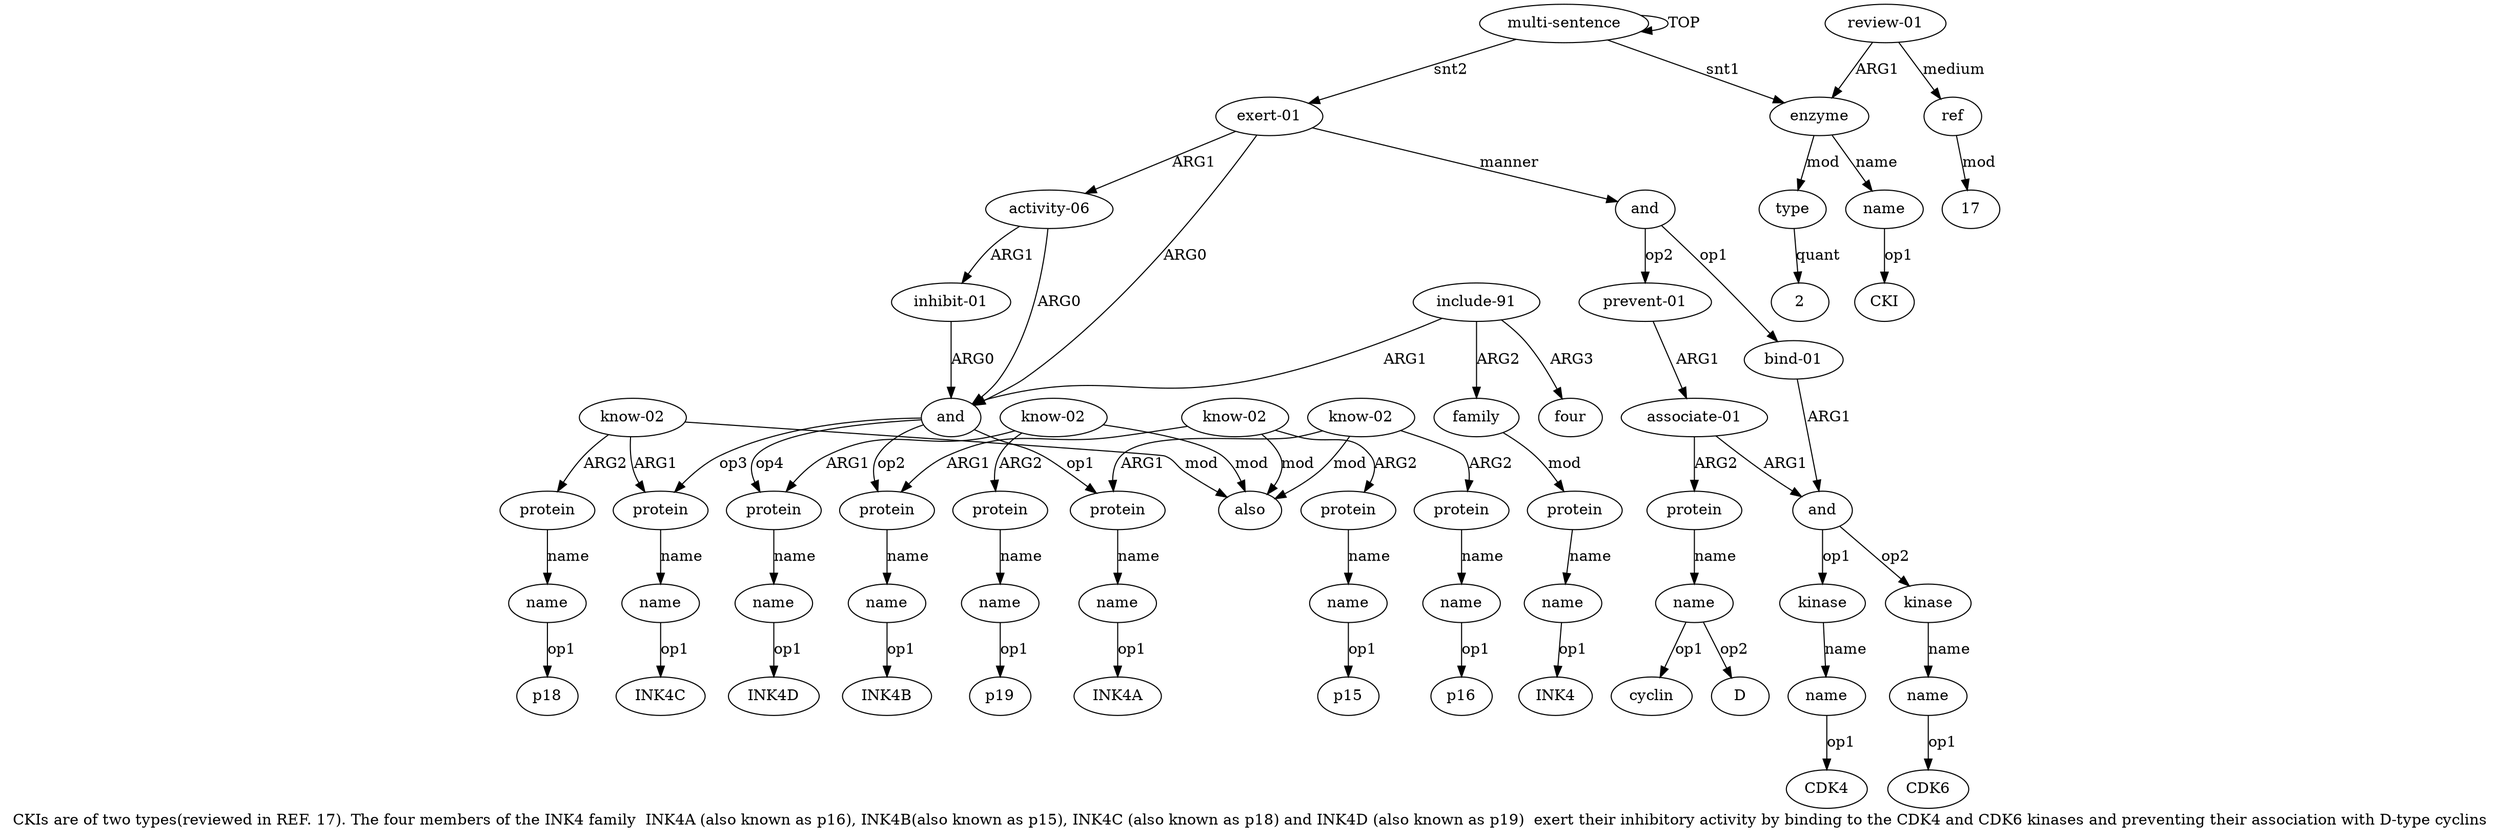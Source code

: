 digraph  {
	graph [label="CKIs are of two types(reviewed in REF. 17). The four members of the INK4 family  INK4A (also known as p16), INK4B(also known as \
p15), INK4C (also known as p18) and INK4D (also known as p19)  exert their inhibitory activity by binding to the CDK4 and CDK6 kinases \
and preventing their association with D-type cyclins"];
	node [label="\N"];
	a20	 [color=black,
		gold_ind=20,
		gold_label=name,
		label=name,
		test_ind=20,
		test_label=name];
	"a20 INK4C"	 [color=black,
		gold_ind=-1,
		gold_label=INK4C,
		label=INK4C,
		test_ind=-1,
		test_label=INK4C];
	a20 -> "a20 INK4C" [key=0,
	color=black,
	gold_label=op1,
	label=op1,
	test_label=op1];
a21 [color=black,
	gold_ind=21,
	gold_label="know-02",
	label="know-02",
	test_ind=21,
	test_label="know-02"];
a22 [color=black,
	gold_ind=22,
	gold_label=protein,
	label=protein,
	test_ind=22,
	test_label=protein];
a21 -> a22 [key=0,
color=black,
gold_label=ARG2,
label=ARG2,
test_label=ARG2];
a13 [color=black,
gold_ind=13,
gold_label=also,
label=also,
test_ind=13,
test_label=also];
a21 -> a13 [key=0,
color=black,
gold_label=mod,
label=mod,
test_label=mod];
a19 [color=black,
gold_ind=19,
gold_label=protein,
label=protein,
test_ind=19,
test_label=protein];
a21 -> a19 [key=0,
color=black,
gold_label=ARG1,
label=ARG1,
test_label=ARG1];
a23 [color=black,
gold_ind=23,
gold_label=name,
label=name,
test_ind=23,
test_label=name];
a22 -> a23 [key=0,
color=black,
gold_label=name,
label=name,
test_label=name];
"a23 p18" [color=black,
gold_ind=-1,
gold_label=p18,
label=p18,
test_ind=-1,
test_label=p18];
a23 -> "a23 p18" [key=0,
color=black,
gold_label=op1,
label=op1,
test_label=op1];
a24 [color=black,
gold_ind=24,
gold_label=protein,
label=protein,
test_ind=24,
test_label=protein];
a25 [color=black,
gold_ind=25,
gold_label=name,
label=name,
test_ind=25,
test_label=name];
a24 -> a25 [key=0,
color=black,
gold_label=name,
label=name,
test_label=name];
"a25 INK4D" [color=black,
gold_ind=-1,
gold_label=INK4D,
label=INK4D,
test_ind=-1,
test_label=INK4D];
a25 -> "a25 INK4D" [key=0,
color=black,
gold_label=op1,
label=op1,
test_label=op1];
a26 [color=black,
gold_ind=26,
gold_label="know-02",
label="know-02",
test_ind=26,
test_label="know-02"];
a26 -> a24 [key=0,
color=black,
gold_label=ARG1,
label=ARG1,
test_label=ARG1];
a27 [color=black,
gold_ind=27,
gold_label=protein,
label=protein,
test_ind=27,
test_label=protein];
a26 -> a27 [key=0,
color=black,
gold_label=ARG2,
label=ARG2,
test_label=ARG2];
a26 -> a13 [key=0,
color=black,
gold_label=mod,
label=mod,
test_label=mod];
a28 [color=black,
gold_ind=28,
gold_label=name,
label=name,
test_ind=28,
test_label=name];
a27 -> a28 [key=0,
color=black,
gold_label=name,
label=name,
test_label=name];
"a28 p19" [color=black,
gold_ind=-1,
gold_label=p19,
label=p19,
test_ind=-1,
test_label=p19];
a28 -> "a28 p19" [key=0,
color=black,
gold_label=op1,
label=op1,
test_label=op1];
a29 [color=black,
gold_ind=29,
gold_label="include-91",
label="include-91",
test_ind=29,
test_label="include-91"];
a30 [color=black,
gold_ind=30,
gold_label=family,
label=family,
test_ind=30,
test_label=family];
a29 -> a30 [key=0,
color=black,
gold_label=ARG2,
label=ARG2,
test_label=ARG2];
a33 [color=black,
gold_ind=33,
gold_label=four,
label=four,
test_ind=33,
test_label=four];
a29 -> a33 [key=0,
color=black,
gold_label=ARG3,
label=ARG3,
test_label=ARG3];
a7 [color=black,
gold_ind=7,
gold_label=and,
label=and,
test_ind=7,
test_label=and];
a29 -> a7 [key=0,
color=black,
gold_label=ARG1,
label=ARG1,
test_label=ARG1];
a31 [color=black,
gold_ind=31,
gold_label=protein,
label=protein,
test_ind=31,
test_label=protein];
a32 [color=black,
gold_ind=32,
gold_label=name,
label=name,
test_ind=32,
test_label=name];
a31 -> a32 [key=0,
color=black,
gold_label=name,
label=name,
test_label=name];
"a18 p15" [color=black,
gold_ind=-1,
gold_label=p15,
label=p15,
test_ind=-1,
test_label=p15];
a30 -> a31 [key=0,
color=black,
gold_label=mod,
label=mod,
test_label=mod];
"a5 17" [color=black,
gold_ind=-1,
gold_label=17,
label=17,
test_ind=-1,
test_label=17];
a37 [color=black,
gold_ind=37,
gold_label="bind-01",
label="bind-01",
test_ind=37,
test_label="bind-01"];
a38 [color=black,
gold_ind=38,
gold_label=and,
label=and,
test_ind=38,
test_label=and];
a37 -> a38 [key=0,
color=black,
gold_label=ARG1,
label=ARG1,
test_label=ARG1];
a36 [color=black,
gold_ind=36,
gold_label=and,
label=and,
test_ind=36,
test_label=and];
a36 -> a37 [key=0,
color=black,
gold_label=op1,
label=op1,
test_label=op1];
a43 [color=black,
gold_ind=43,
gold_label="prevent-01",
label="prevent-01",
test_ind=43,
test_label="prevent-01"];
a36 -> a43 [key=0,
color=black,
gold_label=op2,
label=op2,
test_label=op2];
"a46 cyclin" [color=black,
gold_ind=-1,
gold_label=cyclin,
label=cyclin,
test_ind=-1,
test_label=cyclin];
a35 [color=black,
gold_ind=35,
gold_label="inhibit-01",
label="inhibit-01",
test_ind=35,
test_label="inhibit-01"];
a35 -> a7 [key=0,
color=black,
gold_label=ARG0,
label=ARG0,
test_label=ARG0];
"a3 2" [color=black,
gold_ind=-1,
gold_label=2,
label=2,
test_ind=-1,
test_label=2];
"a46 D" [color=black,
gold_ind=-1,
gold_label=D,
label=D,
test_ind=-1,
test_label=D];
a34 [color=black,
gold_ind=34,
gold_label="activity-06",
label="activity-06",
test_ind=34,
test_label="activity-06"];
a34 -> a35 [key=0,
color=black,
gold_label=ARG1,
label=ARG1,
test_label=ARG1];
a34 -> a7 [key=0,
color=black,
gold_label=ARG0,
label=ARG0,
test_label=ARG0];
"a12 p16" [color=black,
gold_ind=-1,
gold_label=p16,
label=p16,
test_ind=-1,
test_label=p16];
"a9 INK4A" [color=black,
gold_ind=-1,
gold_label=INK4A,
label=INK4A,
test_ind=-1,
test_label=INK4A];
"a32 INK4" [color=black,
gold_ind=-1,
gold_label=INK4,
label=INK4,
test_ind=-1,
test_label=INK4];
a32 -> "a32 INK4" [key=0,
color=black,
gold_label=op1,
label=op1,
test_label=op1];
"a42 CDK6" [color=black,
gold_ind=-1,
gold_label=CDK6,
label=CDK6,
test_ind=-1,
test_label=CDK6];
a15 [color=black,
gold_ind=15,
gold_label=name,
label=name,
test_ind=15,
test_label=name];
"a15 INK4B" [color=black,
gold_ind=-1,
gold_label=INK4B,
label=INK4B,
test_ind=-1,
test_label=INK4B];
a15 -> "a15 INK4B" [key=0,
color=black,
gold_label=op1,
label=op1,
test_label=op1];
a14 [color=black,
gold_ind=14,
gold_label=protein,
label=protein,
test_ind=14,
test_label=protein];
a14 -> a15 [key=0,
color=black,
gold_label=name,
label=name,
test_label=name];
a17 [color=black,
gold_ind=17,
gold_label=protein,
label=protein,
test_ind=17,
test_label=protein];
a18 [color=black,
gold_ind=18,
gold_label=name,
label=name,
test_ind=18,
test_label=name];
a17 -> a18 [key=0,
color=black,
gold_label=name,
label=name,
test_label=name];
a16 [color=black,
gold_ind=16,
gold_label="know-02",
label="know-02",
test_ind=16,
test_label="know-02"];
a16 -> a14 [key=0,
color=black,
gold_label=ARG1,
label=ARG1,
test_label=ARG1];
a16 -> a17 [key=0,
color=black,
gold_label=ARG2,
label=ARG2,
test_label=ARG2];
a16 -> a13 [key=0,
color=black,
gold_label=mod,
label=mod,
test_label=mod];
a11 [color=black,
gold_ind=11,
gold_label=protein,
label=protein,
test_ind=11,
test_label=protein];
a12 [color=black,
gold_ind=12,
gold_label=name,
label=name,
test_ind=12,
test_label=name];
a11 -> a12 [key=0,
color=black,
gold_label=name,
label=name,
test_label=name];
a10 [color=black,
gold_ind=10,
gold_label="know-02",
label="know-02",
test_ind=10,
test_label="know-02"];
a10 -> a11 [key=0,
color=black,
gold_label=ARG2,
label=ARG2,
test_label=ARG2];
a10 -> a13 [key=0,
color=black,
gold_label=mod,
label=mod,
test_label=mod];
a8 [color=black,
gold_ind=8,
gold_label=protein,
label=protein,
test_ind=8,
test_label=protein];
a10 -> a8 [key=0,
color=black,
gold_label=ARG1,
label=ARG1,
test_label=ARG1];
a12 -> "a12 p16" [key=0,
color=black,
gold_label=op1,
label=op1,
test_label=op1];
a39 [color=black,
gold_ind=39,
gold_label=kinase,
label=kinase,
test_ind=39,
test_label=kinase];
a40 [color=black,
gold_ind=40,
gold_label=name,
label=name,
test_ind=40,
test_label=name];
a39 -> a40 [key=0,
color=black,
gold_label=name,
label=name,
test_label=name];
a38 -> a39 [key=0,
color=black,
gold_label=op1,
label=op1,
test_label=op1];
a41 [color=black,
gold_ind=41,
gold_label=kinase,
label=kinase,
test_ind=41,
test_label=kinase];
a38 -> a41 [key=0,
color=black,
gold_label=op2,
label=op2,
test_label=op2];
a19 -> a20 [key=0,
color=black,
gold_label=name,
label=name,
test_label=name];
a18 -> "a18 p15" [key=0,
color=black,
gold_label=op1,
label=op1,
test_label=op1];
a1 [color=black,
gold_ind=1,
gold_label=enzyme,
label=enzyme,
test_ind=1,
test_label=enzyme];
a3 [color=black,
gold_ind=3,
gold_label=type,
label=type,
test_ind=3,
test_label=type];
a1 -> a3 [key=0,
color=black,
gold_label=mod,
label=mod,
test_label=mod];
a2 [color=black,
gold_ind=2,
gold_label=name,
label=name,
test_ind=2,
test_label=name];
a1 -> a2 [key=0,
color=black,
gold_label=name,
label=name,
test_label=name];
a0 [color=black,
gold_ind=0,
gold_label="multi-sentence",
label="multi-sentence",
test_ind=0,
test_label="multi-sentence"];
a0 -> a1 [key=0,
color=black,
gold_label=snt1,
label=snt1,
test_label=snt1];
a0 -> a0 [key=0,
color=black,
gold_label=TOP,
label=TOP,
test_label=TOP];
a6 [color=black,
gold_ind=6,
gold_label="exert-01",
label="exert-01",
test_ind=6,
test_label="exert-01"];
a0 -> a6 [key=0,
color=black,
gold_label=snt2,
label=snt2,
test_label=snt2];
a3 -> "a3 2" [key=0,
color=black,
gold_label=quant,
label=quant,
test_label=quant];
"a2 CKI" [color=black,
gold_ind=-1,
gold_label=CKI,
label=CKI,
test_ind=-1,
test_label=CKI];
a2 -> "a2 CKI" [key=0,
color=black,
gold_label=op1,
label=op1,
test_label=op1];
a5 [color=black,
gold_ind=5,
gold_label=ref,
label=ref,
test_ind=5,
test_label=ref];
a5 -> "a5 17" [key=0,
color=black,
gold_label=mod,
label=mod,
test_label=mod];
a4 [color=black,
gold_ind=4,
gold_label="review-01",
label="review-01",
test_ind=4,
test_label="review-01"];
a4 -> a1 [key=0,
color=black,
gold_label=ARG1,
label=ARG1,
test_label=ARG1];
a4 -> a5 [key=0,
color=black,
gold_label=medium,
label=medium,
test_label=medium];
a7 -> a24 [key=0,
color=black,
gold_label=op4,
label=op4,
test_label=op4];
a7 -> a14 [key=0,
color=black,
gold_label=op2,
label=op2,
test_label=op2];
a7 -> a19 [key=0,
color=black,
gold_label=op3,
label=op3,
test_label=op3];
a7 -> a8 [key=0,
color=black,
gold_label=op1,
label=op1,
test_label=op1];
a6 -> a36 [key=0,
color=black,
gold_label=manner,
label=manner,
test_label=manner];
a6 -> a34 [key=0,
color=black,
gold_label=ARG1,
label=ARG1,
test_label=ARG1];
a6 -> a7 [key=0,
color=black,
gold_label=ARG0,
label=ARG0,
test_label=ARG0];
a9 [color=black,
gold_ind=9,
gold_label=name,
label=name,
test_ind=9,
test_label=name];
a9 -> "a9 INK4A" [key=0,
color=black,
gold_label=op1,
label=op1,
test_label=op1];
a8 -> a9 [key=0,
color=black,
gold_label=name,
label=name,
test_label=name];
"a40 CDK4" [color=black,
gold_ind=-1,
gold_label=CDK4,
label=CDK4,
test_ind=-1,
test_label=CDK4];
a46 [color=black,
gold_ind=46,
gold_label=name,
label=name,
test_ind=46,
test_label=name];
a46 -> "a46 cyclin" [key=0,
color=black,
gold_label=op1,
label=op1,
test_label=op1];
a46 -> "a46 D" [key=0,
color=black,
gold_label=op2,
label=op2,
test_label=op2];
a44 [color=black,
gold_ind=44,
gold_label="associate-01",
label="associate-01",
test_ind=44,
test_label="associate-01"];
a44 -> a38 [key=0,
color=black,
gold_label=ARG1,
label=ARG1,
test_label=ARG1];
a45 [color=black,
gold_ind=45,
gold_label=protein,
label=protein,
test_ind=45,
test_label=protein];
a44 -> a45 [key=0,
color=black,
gold_label=ARG2,
label=ARG2,
test_label=ARG2];
a45 -> a46 [key=0,
color=black,
gold_label=name,
label=name,
test_label=name];
a42 [color=black,
gold_ind=42,
gold_label=name,
label=name,
test_ind=42,
test_label=name];
a42 -> "a42 CDK6" [key=0,
color=black,
gold_label=op1,
label=op1,
test_label=op1];
a43 -> a44 [key=0,
color=black,
gold_label=ARG1,
label=ARG1,
test_label=ARG1];
a40 -> "a40 CDK4" [key=0,
color=black,
gold_label=op1,
label=op1,
test_label=op1];
a41 -> a42 [key=0,
color=black,
gold_label=name,
label=name,
test_label=name];
}
